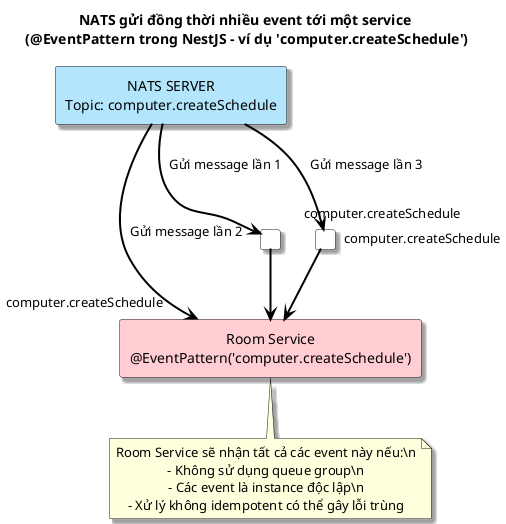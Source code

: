 @startuml nestjs_eventpattern_nats_multiple_messages
title NATS gửi đồng thời nhiều event tới một service \n(@EventPattern trong NestJS - ví dụ 'computer.createSchedule')

skinparam backgroundColor #ffffff
skinparam componentStyle rectangle
skinparam shadowing true
skinparam defaultTextAlignment center
skinparam ArrowColor Black
skinparam ArrowThickness 2

rectangle "NATS SERVER\nTopic: computer.createSchedule" as NATSServer #B3E5FC
rectangle "Room Service\n@EventPattern('computer.createSchedule')" as RoomService #FFCDD2

rectangle " " as Spacer1 #white
rectangle " " as Spacer2 #white

NATSServer -[#black]-> RoomService : Gửi message lần 2\n"computer.createSchedule"
NATSServer -[#black]-> Spacer1 : Gửi message lần 1\n"computer.createSchedule"
NATSServer -[#black]-> Spacer2 : Gửi message lần 3\n"computer.createSchedule"
Spacer1 --> RoomService
Spacer2 --> RoomService

note bottom of RoomService
Room Service sẽ nhận tất cả các event này nếu:\n
- Không sử dụng queue group\n
- Các event là instance độc lập\n
- Xử lý không idempotent có thể gây lỗi trùng
end note

@enduml
